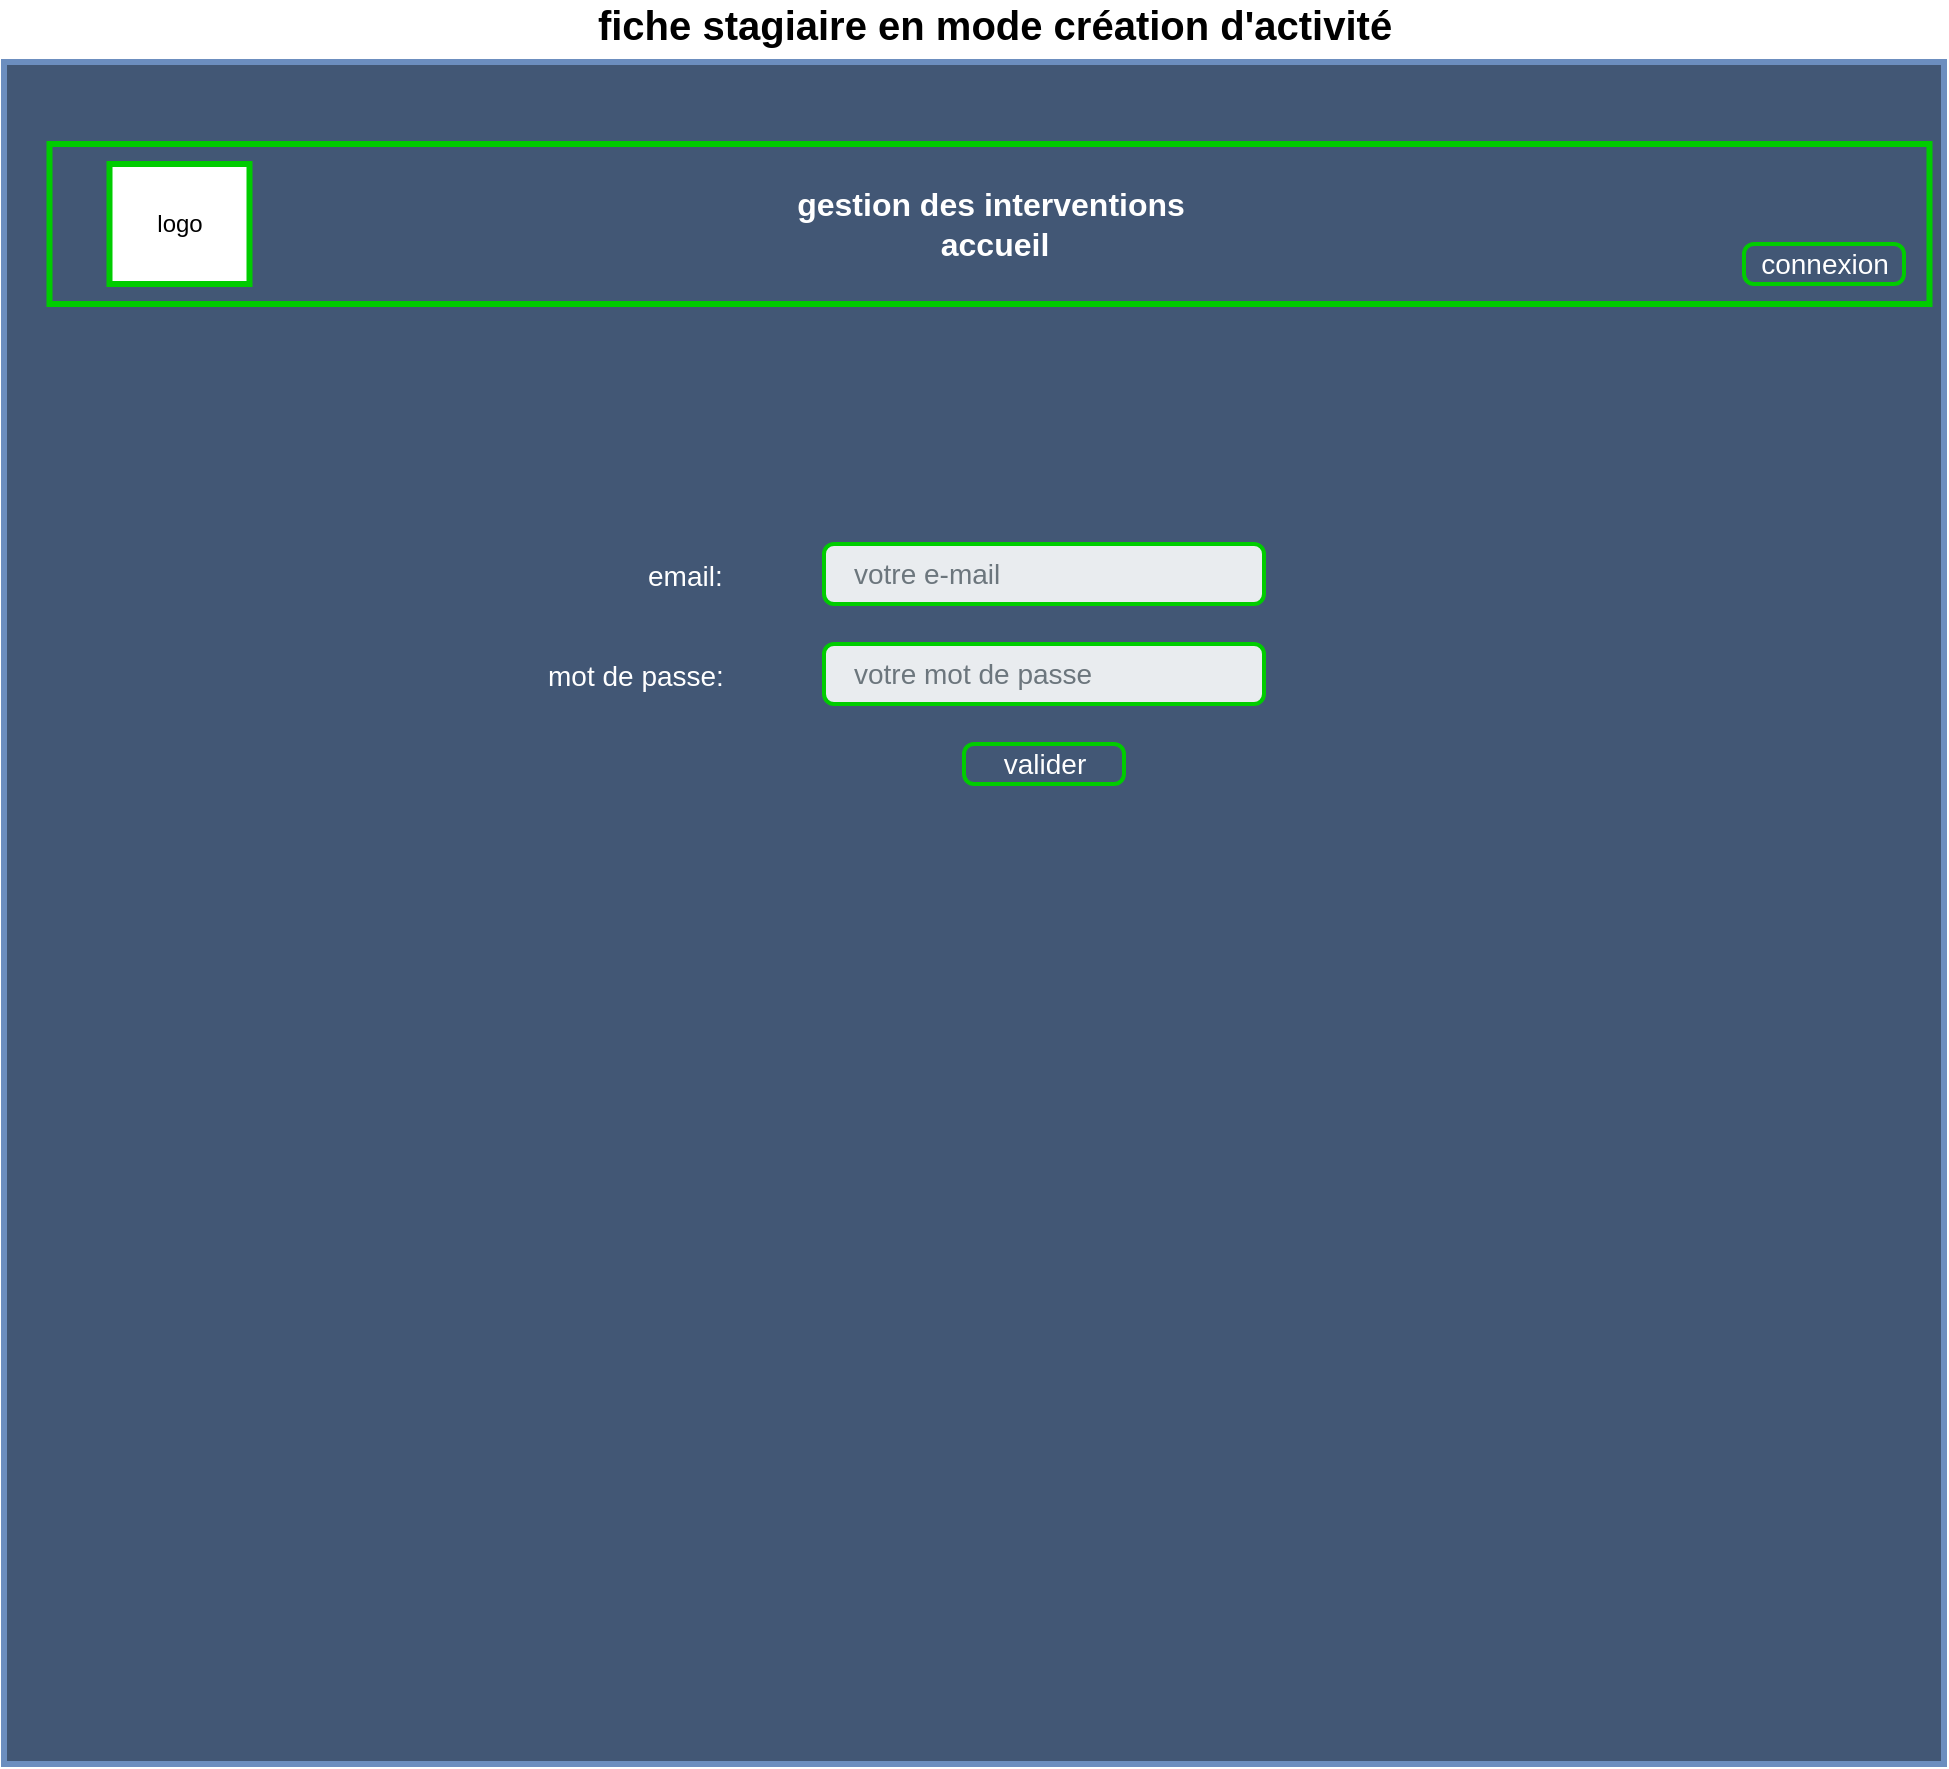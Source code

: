 <mxfile version="14.4.3" type="device"><diagram id="tv3QOq-MICWlFI4omKUR" name="Page-1"><mxGraphModel dx="1422" dy="705" grid="1" gridSize="10" guides="1" tooltips="1" connect="1" arrows="1" fold="1" page="1" pageScale="1" pageWidth="2500" pageHeight="2500" math="0" shadow="0"><root><mxCell id="0"/><mxCell id="1" parent="0"/><mxCell id="bz115-KL983n83hMZGC7-15" value="" style="rounded=0;whiteSpace=wrap;html=1;strokeWidth=3;strokeColor=#6C8EBF;fillColor=#425775;" parent="1" vertex="1"><mxGeometry x="390" y="49" width="970" height="851" as="geometry"/></mxCell><mxCell id="bz115-KL983n83hMZGC7-55" value="" style="rounded=0;whiteSpace=wrap;html=1;strokeColor=#00CC00;strokeWidth=3;fillColor=#425775;fontColor=#FFFFFF;" parent="1" vertex="1"><mxGeometry x="412.75" y="90" width="940" height="80" as="geometry"/></mxCell><mxCell id="bz115-KL983n83hMZGC7-56" value="&lt;font color=&quot;#000000&quot;&gt;logo&lt;/font&gt;" style="rounded=0;whiteSpace=wrap;html=1;strokeColor=#00CC00;strokeWidth=3;fontColor=#FFFFFF;fillColor=#FFFFFF;" parent="1" vertex="1"><mxGeometry x="442.75" y="100" width="70" height="60" as="geometry"/></mxCell><mxCell id="bz115-KL983n83hMZGC7-61" value="&lt;font style=&quot;font-size: 16px&quot;&gt;&lt;b&gt;gestion des interventions&lt;/b&gt;&lt;/font&gt;" style="text;html=1;align=center;verticalAlign=middle;resizable=0;points=[];autosize=1;fontColor=#FFFFFF;" parent="1" vertex="1"><mxGeometry x="777.75" y="110" width="210" height="20" as="geometry"/></mxCell><mxCell id="bz115-KL983n83hMZGC7-62" value="&lt;font style=&quot;font-size: 16px&quot;&gt;&lt;b&gt;accueil&lt;/b&gt;&lt;/font&gt;" style="text;html=1;align=center;verticalAlign=middle;resizable=0;points=[];autosize=1;fontColor=#FFFFFF;" parent="1" vertex="1"><mxGeometry x="850" y="130" width="70" height="20" as="geometry"/></mxCell><mxCell id="bz115-KL983n83hMZGC7-66" value="&lt;font color=&quot;#000000&quot; size=&quot;1&quot;&gt;&lt;b style=&quot;font-size: 20px&quot;&gt;fiche stagiaire en mode création d'activité&lt;/b&gt;&lt;/font&gt;" style="text;html=1;align=center;verticalAlign=middle;resizable=0;points=[];autosize=1;fontColor=#FFFFFF;" parent="1" vertex="1"><mxGeometry x="680" y="20" width="410" height="20" as="geometry"/></mxCell><mxCell id="rvtqpd-7MC2bFe4lHgm0-1" value="email:" style="fillColor=none;strokeColor=none;align=left;fontSize=14;fontColor=#FFFFFF;" vertex="1" parent="1"><mxGeometry x="710" y="290" width="100" height="30" as="geometry"/></mxCell><mxCell id="rvtqpd-7MC2bFe4lHgm0-3" value="mot de passe:" style="fillColor=none;strokeColor=none;align=left;fontSize=14;fontColor=#FFFFFF;" vertex="1" parent="1"><mxGeometry x="660" y="340" width="100" height="30" as="geometry"/></mxCell><mxCell id="rvtqpd-7MC2bFe4lHgm0-8" value="votre mot de passe" style="html=1;shadow=0;dashed=0;shape=mxgraph.bootstrap.rrect;rSize=5;fillColor=#E9ECEF;align=left;spacing=15;fontSize=14;fontColor=#6C767D;strokeColor=#00CC00;strokeWidth=2;" vertex="1" parent="1"><mxGeometry x="800" y="340" width="220" height="30" as="geometry"/></mxCell><mxCell id="rvtqpd-7MC2bFe4lHgm0-9" value="votre e-mail" style="html=1;shadow=0;dashed=0;shape=mxgraph.bootstrap.rrect;rSize=5;fillColor=#E9ECEF;align=left;spacing=15;fontSize=14;fontColor=#6C767D;strokeColor=#00CC00;strokeWidth=2;" vertex="1" parent="1"><mxGeometry x="800" y="290" width="220" height="30" as="geometry"/></mxCell><mxCell id="rvtqpd-7MC2bFe4lHgm0-10" value="connexion" style="html=1;shadow=0;dashed=0;shape=mxgraph.bootstrap.rrect;rSize=5;align=center;spacing=15;fontSize=14;fontColor=#ffffff;strokeWidth=2;strokeColor=#00CC00;fillColor=none;" vertex="1" parent="1"><mxGeometry x="1260" y="140" width="80" height="20" as="geometry"/></mxCell><mxCell id="rvtqpd-7MC2bFe4lHgm0-11" value="valider" style="html=1;shadow=0;dashed=0;shape=mxgraph.bootstrap.rrect;rSize=5;align=center;spacing=15;fontSize=14;fontColor=#ffffff;strokeWidth=2;strokeColor=#00CC00;fillColor=none;" vertex="1" parent="1"><mxGeometry x="870" y="390" width="80" height="20" as="geometry"/></mxCell></root></mxGraphModel></diagram></mxfile>